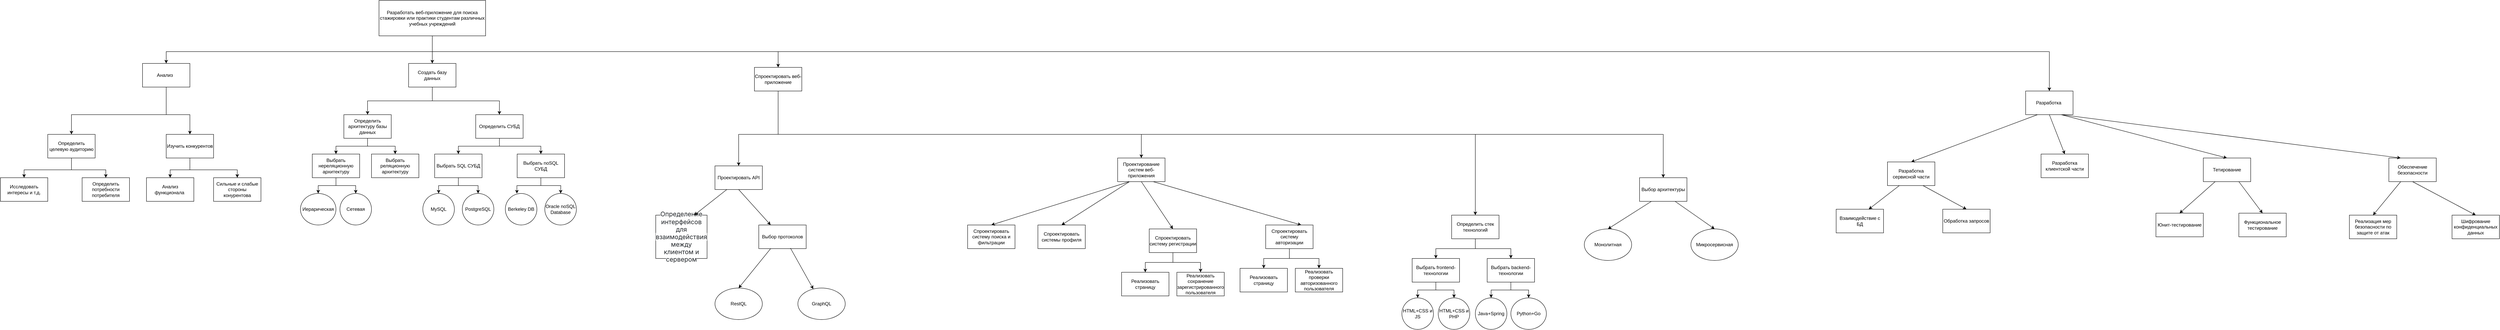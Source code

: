 <mxfile version="24.8.6">
  <diagram name="Страница — 1" id="92_c8350StZfMN6vfjeu">
    <mxGraphModel dx="1816" dy="502" grid="1" gridSize="10" guides="1" tooltips="1" connect="1" arrows="1" fold="1" page="1" pageScale="1" pageWidth="827" pageHeight="1169" math="0" shadow="0">
      <root>
        <mxCell id="0" />
        <mxCell id="1" parent="0" />
        <mxCell id="KS5gCcNnhUhL9jg-HukT-1" value="&lt;p&gt;Разработать веб-приложение для поиска стажировки или практики студентам различных учебных учреждений&lt;/p&gt;" style="rounded=0;whiteSpace=wrap;html=1;" parent="1" vertex="1">
          <mxGeometry x="279" y="80" width="270" height="90" as="geometry" />
        </mxCell>
        <mxCell id="KS5gCcNnhUhL9jg-HukT-2" style="edgeStyle=orthogonalEdgeStyle;rounded=0;orthogonalLoop=1;jettySize=auto;html=1;exitX=0.5;exitY=1;exitDx=0;exitDy=0;entryX=0.5;entryY=0;entryDx=0;entryDy=0;" parent="1" source="KS5gCcNnhUhL9jg-HukT-4" target="KS5gCcNnhUhL9jg-HukT-7" edge="1">
          <mxGeometry relative="1" as="geometry" />
        </mxCell>
        <mxCell id="KS5gCcNnhUhL9jg-HukT-3" style="edgeStyle=orthogonalEdgeStyle;rounded=0;orthogonalLoop=1;jettySize=auto;html=1;exitX=0.5;exitY=1;exitDx=0;exitDy=0;" parent="1" source="KS5gCcNnhUhL9jg-HukT-4" target="KS5gCcNnhUhL9jg-HukT-10" edge="1">
          <mxGeometry relative="1" as="geometry" />
        </mxCell>
        <mxCell id="KS5gCcNnhUhL9jg-HukT-4" value="Создать базу данных" style="rounded=0;whiteSpace=wrap;html=1;" parent="1" vertex="1">
          <mxGeometry x="354" y="240" width="120" height="60" as="geometry" />
        </mxCell>
        <mxCell id="KS5gCcNnhUhL9jg-HukT-5" style="edgeStyle=orthogonalEdgeStyle;rounded=0;orthogonalLoop=1;jettySize=auto;html=1;exitX=0.5;exitY=1;exitDx=0;exitDy=0;entryX=0.5;entryY=0;entryDx=0;entryDy=0;" parent="1" source="KS5gCcNnhUhL9jg-HukT-7" target="KS5gCcNnhUhL9jg-HukT-21" edge="1">
          <mxGeometry relative="1" as="geometry" />
        </mxCell>
        <mxCell id="KS5gCcNnhUhL9jg-HukT-6" style="edgeStyle=orthogonalEdgeStyle;rounded=0;orthogonalLoop=1;jettySize=auto;html=1;exitX=0.5;exitY=1;exitDx=0;exitDy=0;entryX=0.5;entryY=0;entryDx=0;entryDy=0;" parent="1" source="KS5gCcNnhUhL9jg-HukT-7" target="KS5gCcNnhUhL9jg-HukT-22" edge="1">
          <mxGeometry relative="1" as="geometry" />
        </mxCell>
        <mxCell id="KS5gCcNnhUhL9jg-HukT-7" value="Определить архитектуру базы данных" style="rounded=0;whiteSpace=wrap;html=1;" parent="1" vertex="1">
          <mxGeometry x="190" y="370" width="120" height="60" as="geometry" />
        </mxCell>
        <mxCell id="KS5gCcNnhUhL9jg-HukT-8" style="edgeStyle=orthogonalEdgeStyle;rounded=0;orthogonalLoop=1;jettySize=auto;html=1;exitX=0.5;exitY=1;exitDx=0;exitDy=0;entryX=0.5;entryY=0;entryDx=0;entryDy=0;" parent="1" source="KS5gCcNnhUhL9jg-HukT-10" target="KS5gCcNnhUhL9jg-HukT-13" edge="1">
          <mxGeometry relative="1" as="geometry" />
        </mxCell>
        <mxCell id="KS5gCcNnhUhL9jg-HukT-9" style="edgeStyle=orthogonalEdgeStyle;rounded=0;orthogonalLoop=1;jettySize=auto;html=1;exitX=0.5;exitY=1;exitDx=0;exitDy=0;" parent="1" source="KS5gCcNnhUhL9jg-HukT-10" target="KS5gCcNnhUhL9jg-HukT-15" edge="1">
          <mxGeometry relative="1" as="geometry" />
        </mxCell>
        <mxCell id="KS5gCcNnhUhL9jg-HukT-10" value="Определить СУБД" style="rounded=0;whiteSpace=wrap;html=1;" parent="1" vertex="1">
          <mxGeometry x="524" y="370" width="120" height="60" as="geometry" />
        </mxCell>
        <mxCell id="KS5gCcNnhUhL9jg-HukT-11" style="edgeStyle=orthogonalEdgeStyle;rounded=0;orthogonalLoop=1;jettySize=auto;html=1;exitX=0.5;exitY=1;exitDx=0;exitDy=0;entryX=0.5;entryY=0;entryDx=0;entryDy=0;" parent="1" source="KS5gCcNnhUhL9jg-HukT-13" target="KS5gCcNnhUhL9jg-HukT-18" edge="1">
          <mxGeometry relative="1" as="geometry" />
        </mxCell>
        <mxCell id="KS5gCcNnhUhL9jg-HukT-12" style="edgeStyle=orthogonalEdgeStyle;rounded=0;orthogonalLoop=1;jettySize=auto;html=1;exitX=0.5;exitY=1;exitDx=0;exitDy=0;" parent="1" source="KS5gCcNnhUhL9jg-HukT-13" target="KS5gCcNnhUhL9jg-HukT-17" edge="1">
          <mxGeometry relative="1" as="geometry" />
        </mxCell>
        <mxCell id="KS5gCcNnhUhL9jg-HukT-13" value="Выбрать SQL СУБД" style="rounded=0;whiteSpace=wrap;html=1;" parent="1" vertex="1">
          <mxGeometry x="420" y="470" width="120" height="60" as="geometry" />
        </mxCell>
        <mxCell id="KS5gCcNnhUhL9jg-HukT-14" style="edgeStyle=orthogonalEdgeStyle;rounded=0;orthogonalLoop=1;jettySize=auto;html=1;exitX=0.5;exitY=1;exitDx=0;exitDy=0;" parent="1" source="KS5gCcNnhUhL9jg-HukT-15" edge="1">
          <mxGeometry relative="1" as="geometry">
            <mxPoint x="739" y="570" as="targetPoint" />
          </mxGeometry>
        </mxCell>
        <mxCell id="KS5gCcNnhUhL9jg-HukT-15" value="Выбрать noSQL СУБД" style="rounded=0;whiteSpace=wrap;html=1;" parent="1" vertex="1">
          <mxGeometry x="629" y="470" width="120" height="60" as="geometry" />
        </mxCell>
        <mxCell id="KS5gCcNnhUhL9jg-HukT-16" value="&lt;span lang=&quot;ru&quot; class=&quot;ILfuVd&quot;&gt;Berkeley DB&lt;br&gt;&lt;/span&gt;&lt;span lang=&quot;ru&quot; class=&quot;ILfuVd&quot;&gt;&lt;/span&gt;" style="ellipse;whiteSpace=wrap;html=1;aspect=fixed;" parent="1" vertex="1">
          <mxGeometry x="599" y="570" width="80" height="80" as="geometry" />
        </mxCell>
        <mxCell id="KS5gCcNnhUhL9jg-HukT-17" value="PostgreSQL" style="ellipse;whiteSpace=wrap;html=1;aspect=fixed;" parent="1" vertex="1">
          <mxGeometry x="490" y="570" width="80" height="80" as="geometry" />
        </mxCell>
        <mxCell id="KS5gCcNnhUhL9jg-HukT-18" value="MySQL" style="ellipse;whiteSpace=wrap;html=1;aspect=fixed;" parent="1" vertex="1">
          <mxGeometry x="390" y="570" width="80" height="80" as="geometry" />
        </mxCell>
        <mxCell id="KS5gCcNnhUhL9jg-HukT-19" style="edgeStyle=orthogonalEdgeStyle;rounded=0;orthogonalLoop=1;jettySize=auto;html=1;exitX=0.5;exitY=1;exitDx=0;exitDy=0;entryX=0.5;entryY=0;entryDx=0;entryDy=0;" parent="1" source="KS5gCcNnhUhL9jg-HukT-21" target="KS5gCcNnhUhL9jg-HukT-24" edge="1">
          <mxGeometry relative="1" as="geometry" />
        </mxCell>
        <mxCell id="KS5gCcNnhUhL9jg-HukT-20" style="edgeStyle=orthogonalEdgeStyle;rounded=0;orthogonalLoop=1;jettySize=auto;html=1;exitX=0.5;exitY=1;exitDx=0;exitDy=0;entryX=0.5;entryY=0;entryDx=0;entryDy=0;" parent="1" source="KS5gCcNnhUhL9jg-HukT-21" target="KS5gCcNnhUhL9jg-HukT-23" edge="1">
          <mxGeometry relative="1" as="geometry" />
        </mxCell>
        <mxCell id="KS5gCcNnhUhL9jg-HukT-21" value="Выбрать нереляционную архитектуру" style="rounded=0;whiteSpace=wrap;html=1;" parent="1" vertex="1">
          <mxGeometry x="110" y="470" width="120" height="60" as="geometry" />
        </mxCell>
        <mxCell id="KS5gCcNnhUhL9jg-HukT-22" value="Выбрать реляционную архитектуру" style="rounded=0;whiteSpace=wrap;html=1;" parent="1" vertex="1">
          <mxGeometry x="260" y="470" width="120" height="60" as="geometry" />
        </mxCell>
        <mxCell id="KS5gCcNnhUhL9jg-HukT-23" value="Сетевая" style="ellipse;whiteSpace=wrap;html=1;aspect=fixed;" parent="1" vertex="1">
          <mxGeometry x="180" y="570" width="80" height="80" as="geometry" />
        </mxCell>
        <mxCell id="KS5gCcNnhUhL9jg-HukT-24" value="Иерарическая" style="ellipse;whiteSpace=wrap;html=1;" parent="1" vertex="1">
          <mxGeometry x="80" y="570" width="90" height="80" as="geometry" />
        </mxCell>
        <mxCell id="KS5gCcNnhUhL9jg-HukT-25" style="edgeStyle=orthogonalEdgeStyle;rounded=0;orthogonalLoop=1;jettySize=auto;html=1;exitX=0.5;exitY=1;exitDx=0;exitDy=0;entryX=0.366;entryY=0.001;entryDx=0;entryDy=0;entryPerimeter=0;" parent="1" source="KS5gCcNnhUhL9jg-HukT-15" target="KS5gCcNnhUhL9jg-HukT-16" edge="1">
          <mxGeometry relative="1" as="geometry" />
        </mxCell>
        <mxCell id="KS5gCcNnhUhL9jg-HukT-26" value="" style="endArrow=classic;html=1;rounded=0;exitX=0.5;exitY=1;exitDx=0;exitDy=0;entryX=0.5;entryY=0;entryDx=0;entryDy=0;" parent="1" source="KS5gCcNnhUhL9jg-HukT-1" target="KS5gCcNnhUhL9jg-HukT-4" edge="1">
          <mxGeometry width="50" height="50" relative="1" as="geometry">
            <mxPoint x="390" y="430" as="sourcePoint" />
            <mxPoint x="440" y="380" as="targetPoint" />
          </mxGeometry>
        </mxCell>
        <mxCell id="KS5gCcNnhUhL9jg-HukT-27" value="" style="endArrow=classic;html=1;rounded=0;exitX=0.5;exitY=1;exitDx=0;exitDy=0;entryX=0.5;entryY=0;entryDx=0;entryDy=0;" parent="1" source="KS5gCcNnhUhL9jg-HukT-1" target="fKQAdaatdEkrQPmIExMK-4" edge="1">
          <mxGeometry width="50" height="50" relative="1" as="geometry">
            <mxPoint x="410" y="170" as="sourcePoint" />
            <mxPoint x="1290" y="240" as="targetPoint" />
            <Array as="points">
              <mxPoint x="414" y="210" />
              <mxPoint x="1290" y="210" />
            </Array>
          </mxGeometry>
        </mxCell>
        <mxCell id="KS5gCcNnhUhL9jg-HukT-30" value="" style="endArrow=classic;html=1;rounded=0;exitX=0.5;exitY=1;exitDx=0;exitDy=0;entryX=0.5;entryY=0;entryDx=0;entryDy=0;" parent="1" source="KS5gCcNnhUhL9jg-HukT-1" target="KS5gCcNnhUhL9jg-HukT-31" edge="1">
          <mxGeometry width="50" height="50" relative="1" as="geometry">
            <mxPoint x="420" y="170" as="sourcePoint" />
            <mxPoint x="-220" y="250" as="targetPoint" />
            <Array as="points">
              <mxPoint x="414" y="210" />
              <mxPoint x="-260" y="210" />
            </Array>
          </mxGeometry>
        </mxCell>
        <mxCell id="KS5gCcNnhUhL9jg-HukT-31" value="Анализ&amp;nbsp;&amp;nbsp;" style="rounded=0;whiteSpace=wrap;html=1;" parent="1" vertex="1">
          <mxGeometry x="-320" y="240" width="120" height="60" as="geometry" />
        </mxCell>
        <mxCell id="KS5gCcNnhUhL9jg-HukT-65" value="Oracle noSQL Database" style="ellipse;whiteSpace=wrap;html=1;aspect=fixed;" parent="1" vertex="1">
          <mxGeometry x="699" y="570" width="80" height="80" as="geometry" />
        </mxCell>
        <mxCell id="KS5gCcNnhUhL9jg-HukT-72" value="" style="endArrow=classic;html=1;rounded=0;exitX=0.5;exitY=1;exitDx=0;exitDy=0;entryX=0.5;entryY=0;entryDx=0;entryDy=0;" parent="1" source="KS5gCcNnhUhL9jg-HukT-31" target="KS5gCcNnhUhL9jg-HukT-74" edge="1">
          <mxGeometry width="50" height="50" relative="1" as="geometry">
            <mxPoint x="-90" y="470" as="sourcePoint" />
            <mxPoint x="-40" y="420" as="targetPoint" />
            <Array as="points">
              <mxPoint x="-260" y="370" />
              <mxPoint x="-200" y="370" />
            </Array>
          </mxGeometry>
        </mxCell>
        <mxCell id="KS5gCcNnhUhL9jg-HukT-73" value="Определить целевую аудиторию" style="rounded=0;whiteSpace=wrap;html=1;" parent="1" vertex="1">
          <mxGeometry x="-560" y="420" width="120" height="60" as="geometry" />
        </mxCell>
        <mxCell id="KS5gCcNnhUhL9jg-HukT-74" value="Изучить конкурентов" style="rounded=0;whiteSpace=wrap;html=1;" parent="1" vertex="1">
          <mxGeometry x="-260" y="420" width="120" height="60" as="geometry" />
        </mxCell>
        <mxCell id="KS5gCcNnhUhL9jg-HukT-75" value="" style="endArrow=classic;html=1;rounded=0;entryX=0.5;entryY=0;entryDx=0;entryDy=0;" parent="1" target="KS5gCcNnhUhL9jg-HukT-73" edge="1">
          <mxGeometry width="50" height="50" relative="1" as="geometry">
            <mxPoint x="-260" y="300" as="sourcePoint" />
            <mxPoint x="-40" y="420" as="targetPoint" />
            <Array as="points">
              <mxPoint x="-260" y="370" />
              <mxPoint x="-500" y="370" />
            </Array>
          </mxGeometry>
        </mxCell>
        <mxCell id="KS5gCcNnhUhL9jg-HukT-76" value="Исследовать интересы и т.д." style="rounded=0;whiteSpace=wrap;html=1;" parent="1" vertex="1">
          <mxGeometry x="-680" y="530" width="120" height="60" as="geometry" />
        </mxCell>
        <mxCell id="KS5gCcNnhUhL9jg-HukT-77" value="Определить потребности потребителя" style="rounded=0;whiteSpace=wrap;html=1;" parent="1" vertex="1">
          <mxGeometry x="-473" y="530" width="120" height="60" as="geometry" />
        </mxCell>
        <mxCell id="KS5gCcNnhUhL9jg-HukT-78" value="Анализ функционала&amp;nbsp;" style="rounded=0;whiteSpace=wrap;html=1;" parent="1" vertex="1">
          <mxGeometry x="-310" y="530" width="120" height="60" as="geometry" />
        </mxCell>
        <mxCell id="KS5gCcNnhUhL9jg-HukT-79" value="Сильные и слабые стороны конурентова" style="rounded=0;whiteSpace=wrap;html=1;" parent="1" vertex="1">
          <mxGeometry x="-140" y="530" width="120" height="60" as="geometry" />
        </mxCell>
        <mxCell id="KS5gCcNnhUhL9jg-HukT-80" value="" style="endArrow=classic;html=1;rounded=0;exitX=0.5;exitY=1;exitDx=0;exitDy=0;entryX=0.5;entryY=0;entryDx=0;entryDy=0;" parent="1" source="KS5gCcNnhUhL9jg-HukT-74" target="KS5gCcNnhUhL9jg-HukT-79" edge="1">
          <mxGeometry width="50" height="50" relative="1" as="geometry">
            <mxPoint x="-90" y="470" as="sourcePoint" />
            <mxPoint x="-40" y="420" as="targetPoint" />
            <Array as="points">
              <mxPoint x="-200" y="510" />
              <mxPoint x="-80" y="510" />
            </Array>
          </mxGeometry>
        </mxCell>
        <mxCell id="KS5gCcNnhUhL9jg-HukT-81" value="" style="endArrow=classic;html=1;rounded=0;entryX=0.5;entryY=0;entryDx=0;entryDy=0;" parent="1" target="KS5gCcNnhUhL9jg-HukT-78" edge="1">
          <mxGeometry width="50" height="50" relative="1" as="geometry">
            <mxPoint x="-200" y="480" as="sourcePoint" />
            <mxPoint x="-40" y="420" as="targetPoint" />
            <Array as="points">
              <mxPoint x="-200" y="510" />
              <mxPoint x="-250" y="510" />
            </Array>
          </mxGeometry>
        </mxCell>
        <mxCell id="KS5gCcNnhUhL9jg-HukT-82" value="" style="endArrow=classic;html=1;rounded=0;exitX=0.5;exitY=1;exitDx=0;exitDy=0;entryX=0.5;entryY=0;entryDx=0;entryDy=0;" parent="1" source="KS5gCcNnhUhL9jg-HukT-73" target="KS5gCcNnhUhL9jg-HukT-77" edge="1">
          <mxGeometry width="50" height="50" relative="1" as="geometry">
            <mxPoint x="-90" y="470" as="sourcePoint" />
            <mxPoint x="-40" y="420" as="targetPoint" />
            <Array as="points">
              <mxPoint x="-500" y="510" />
              <mxPoint x="-413" y="510" />
            </Array>
          </mxGeometry>
        </mxCell>
        <mxCell id="KS5gCcNnhUhL9jg-HukT-83" value="" style="endArrow=classic;html=1;rounded=0;exitX=0.5;exitY=1;exitDx=0;exitDy=0;entryX=0.5;entryY=0;entryDx=0;entryDy=0;" parent="1" source="KS5gCcNnhUhL9jg-HukT-73" target="KS5gCcNnhUhL9jg-HukT-76" edge="1">
          <mxGeometry width="50" height="50" relative="1" as="geometry">
            <mxPoint x="-90" y="470" as="sourcePoint" />
            <mxPoint x="-40" y="420" as="targetPoint" />
            <Array as="points">
              <mxPoint x="-500" y="510" />
              <mxPoint x="-620" y="510" />
            </Array>
          </mxGeometry>
        </mxCell>
        <mxCell id="fKQAdaatdEkrQPmIExMK-3" value="Обеспечение безопасности" style="rounded=0;whiteSpace=wrap;html=1;" vertex="1" parent="1">
          <mxGeometry x="5370" y="480" width="120" height="60" as="geometry" />
        </mxCell>
        <mxCell id="fKQAdaatdEkrQPmIExMK-4" value="Спроектировать веб-приложение" style="rounded=0;whiteSpace=wrap;html=1;" vertex="1" parent="1">
          <mxGeometry x="1230" y="250" width="120" height="60" as="geometry" />
        </mxCell>
        <mxCell id="fKQAdaatdEkrQPmIExMK-5" value="Проектировать API" style="rounded=0;whiteSpace=wrap;html=1;" vertex="1" parent="1">
          <mxGeometry x="1130" y="500" width="120" height="60" as="geometry" />
        </mxCell>
        <mxCell id="fKQAdaatdEkrQPmIExMK-6" value="" style="endArrow=classic;html=1;rounded=0;exitX=0.5;exitY=1;exitDx=0;exitDy=0;entryX=0.5;entryY=0;entryDx=0;entryDy=0;" edge="1" parent="1" source="fKQAdaatdEkrQPmIExMK-4" target="fKQAdaatdEkrQPmIExMK-5">
          <mxGeometry width="50" height="50" relative="1" as="geometry">
            <mxPoint x="1130" y="430" as="sourcePoint" />
            <mxPoint x="1180" y="380" as="targetPoint" />
            <Array as="points">
              <mxPoint x="1290" y="420" />
              <mxPoint x="1190" y="420" />
            </Array>
          </mxGeometry>
        </mxCell>
        <mxCell id="fKQAdaatdEkrQPmIExMK-7" value="&lt;span style=&quot;color: rgb(33, 37, 41); font-family: -apple-system, BlinkMacSystemFont, &amp;quot;Segoe UI&amp;quot;, Roboto, &amp;quot;Helvetica Neue&amp;quot;, Arial, &amp;quot;Noto Sans&amp;quot;, sans-serif, &amp;quot;Apple Color Emoji&amp;quot;, &amp;quot;Segoe UI Emoji&amp;quot;, &amp;quot;Segoe UI Symbol&amp;quot;, &amp;quot;Noto Color Emoji&amp;quot;; font-size: 16px; text-align: left; background-color: rgb(255, 255, 255);&quot;&gt;Определение интерфейсов для взаимодействия между клиентом и сервером&lt;/span&gt;" style="rounded=0;whiteSpace=wrap;html=1;" vertex="1" parent="1">
          <mxGeometry x="980" y="625" width="130" height="110" as="geometry" />
        </mxCell>
        <mxCell id="fKQAdaatdEkrQPmIExMK-8" value="Выбор протоколов" style="rounded=0;whiteSpace=wrap;html=1;" vertex="1" parent="1">
          <mxGeometry x="1241" y="650" width="120" height="60" as="geometry" />
        </mxCell>
        <mxCell id="fKQAdaatdEkrQPmIExMK-10" value="RestQL" style="ellipse;whiteSpace=wrap;html=1;" vertex="1" parent="1">
          <mxGeometry x="1130" y="810" width="120" height="80" as="geometry" />
        </mxCell>
        <mxCell id="fKQAdaatdEkrQPmIExMK-11" value="" style="endArrow=classic;html=1;rounded=0;entryX=0.5;entryY=0;entryDx=0;entryDy=0;exitX=0.25;exitY=1;exitDx=0;exitDy=0;" edge="1" parent="1" source="fKQAdaatdEkrQPmIExMK-8" target="fKQAdaatdEkrQPmIExMK-10">
          <mxGeometry width="50" height="50" relative="1" as="geometry">
            <mxPoint x="1280" y="730" as="sourcePoint" />
            <mxPoint x="1260" y="760" as="targetPoint" />
          </mxGeometry>
        </mxCell>
        <mxCell id="fKQAdaatdEkrQPmIExMK-12" value="&lt;div style=&quot;text-align: left;&quot;&gt;&lt;span style=&quot;background-color: initial;&quot;&gt;GraphQL&lt;/span&gt;&lt;/div&gt;" style="ellipse;whiteSpace=wrap;html=1;" vertex="1" parent="1">
          <mxGeometry x="1340" y="810" width="120" height="80" as="geometry" />
        </mxCell>
        <mxCell id="fKQAdaatdEkrQPmIExMK-13" value="" style="endArrow=classic;html=1;rounded=0;exitX=0.668;exitY=0.976;exitDx=0;exitDy=0;exitPerimeter=0;" edge="1" parent="1" source="fKQAdaatdEkrQPmIExMK-8" target="fKQAdaatdEkrQPmIExMK-12">
          <mxGeometry width="50" height="50" relative="1" as="geometry">
            <mxPoint x="1380" y="780" as="sourcePoint" />
            <mxPoint x="1430" y="730" as="targetPoint" />
          </mxGeometry>
        </mxCell>
        <mxCell id="fKQAdaatdEkrQPmIExMK-14" value="" style="endArrow=classic;html=1;rounded=0;exitX=0.25;exitY=1;exitDx=0;exitDy=0;entryX=0.75;entryY=0;entryDx=0;entryDy=0;" edge="1" parent="1" source="fKQAdaatdEkrQPmIExMK-5" target="fKQAdaatdEkrQPmIExMK-7">
          <mxGeometry width="50" height="50" relative="1" as="geometry">
            <mxPoint x="1180" y="760" as="sourcePoint" />
            <mxPoint x="1230" y="710" as="targetPoint" />
          </mxGeometry>
        </mxCell>
        <mxCell id="fKQAdaatdEkrQPmIExMK-15" value="" style="endArrow=classic;html=1;rounded=0;entryX=0.25;entryY=0;entryDx=0;entryDy=0;exitX=0.5;exitY=1;exitDx=0;exitDy=0;" edge="1" parent="1" source="fKQAdaatdEkrQPmIExMK-5" target="fKQAdaatdEkrQPmIExMK-8">
          <mxGeometry width="50" height="50" relative="1" as="geometry">
            <mxPoint x="1220" y="590" as="sourcePoint" />
            <mxPoint x="1250" y="620" as="targetPoint" />
          </mxGeometry>
        </mxCell>
        <mxCell id="fKQAdaatdEkrQPmIExMK-19" value="Спроектировать систему поиска и фильтрации" style="rounded=0;whiteSpace=wrap;html=1;" vertex="1" parent="1">
          <mxGeometry x="1770" y="650" width="120" height="60" as="geometry" />
        </mxCell>
        <mxCell id="fKQAdaatdEkrQPmIExMK-20" value="Спроектировать системы профиля" style="rounded=0;whiteSpace=wrap;html=1;" vertex="1" parent="1">
          <mxGeometry x="1948" y="650" width="120" height="60" as="geometry" />
        </mxCell>
        <mxCell id="fKQAdaatdEkrQPmIExMK-31" style="edgeStyle=orthogonalEdgeStyle;rounded=0;orthogonalLoop=1;jettySize=auto;html=1;exitX=0.5;exitY=1;exitDx=0;exitDy=0;entryX=0.5;entryY=0;entryDx=0;entryDy=0;" edge="1" parent="1" source="fKQAdaatdEkrQPmIExMK-33" target="fKQAdaatdEkrQPmIExMK-36">
          <mxGeometry relative="1" as="geometry" />
        </mxCell>
        <mxCell id="fKQAdaatdEkrQPmIExMK-32" style="edgeStyle=orthogonalEdgeStyle;rounded=0;orthogonalLoop=1;jettySize=auto;html=1;exitX=0.5;exitY=1;exitDx=0;exitDy=0;entryX=0.5;entryY=0;entryDx=0;entryDy=0;" edge="1" parent="1" source="fKQAdaatdEkrQPmIExMK-33" target="fKQAdaatdEkrQPmIExMK-39">
          <mxGeometry relative="1" as="geometry" />
        </mxCell>
        <mxCell id="fKQAdaatdEkrQPmIExMK-33" value="Определить стек технологий" style="rounded=0;whiteSpace=wrap;html=1;" vertex="1" parent="1">
          <mxGeometry x="2996" y="625" width="120" height="60" as="geometry" />
        </mxCell>
        <mxCell id="fKQAdaatdEkrQPmIExMK-34" style="edgeStyle=orthogonalEdgeStyle;rounded=0;orthogonalLoop=1;jettySize=auto;html=1;exitX=0.5;exitY=1;exitDx=0;exitDy=0;entryX=0.5;entryY=0;entryDx=0;entryDy=0;" edge="1" parent="1" source="fKQAdaatdEkrQPmIExMK-36" target="fKQAdaatdEkrQPmIExMK-40">
          <mxGeometry relative="1" as="geometry" />
        </mxCell>
        <mxCell id="fKQAdaatdEkrQPmIExMK-35" style="edgeStyle=orthogonalEdgeStyle;rounded=0;orthogonalLoop=1;jettySize=auto;html=1;exitX=0.5;exitY=1;exitDx=0;exitDy=0;entryX=0.5;entryY=0;entryDx=0;entryDy=0;" edge="1" parent="1" source="fKQAdaatdEkrQPmIExMK-36" target="fKQAdaatdEkrQPmIExMK-41">
          <mxGeometry relative="1" as="geometry">
            <mxPoint x="3001.0" y="835" as="targetPoint" />
          </mxGeometry>
        </mxCell>
        <mxCell id="fKQAdaatdEkrQPmIExMK-36" value="Выбрать frontend-технологии" style="rounded=0;whiteSpace=wrap;html=1;" vertex="1" parent="1">
          <mxGeometry x="2896" y="735" width="120" height="60" as="geometry" />
        </mxCell>
        <mxCell id="fKQAdaatdEkrQPmIExMK-37" style="edgeStyle=orthogonalEdgeStyle;rounded=0;orthogonalLoop=1;jettySize=auto;html=1;exitX=0.5;exitY=1;exitDx=0;exitDy=0;entryX=0.5;entryY=0;entryDx=0;entryDy=0;" edge="1" parent="1" source="fKQAdaatdEkrQPmIExMK-39" target="fKQAdaatdEkrQPmIExMK-42">
          <mxGeometry relative="1" as="geometry" />
        </mxCell>
        <mxCell id="fKQAdaatdEkrQPmIExMK-38" style="edgeStyle=orthogonalEdgeStyle;rounded=0;orthogonalLoop=1;jettySize=auto;html=1;exitX=0.5;exitY=1;exitDx=0;exitDy=0;entryX=0.5;entryY=0;entryDx=0;entryDy=0;" edge="1" parent="1" source="fKQAdaatdEkrQPmIExMK-39" target="fKQAdaatdEkrQPmIExMK-43">
          <mxGeometry relative="1" as="geometry" />
        </mxCell>
        <mxCell id="fKQAdaatdEkrQPmIExMK-39" value="Выбрать backend-технологии" style="rounded=0;whiteSpace=wrap;html=1;" vertex="1" parent="1">
          <mxGeometry x="3086" y="735" width="120" height="60" as="geometry" />
        </mxCell>
        <mxCell id="fKQAdaatdEkrQPmIExMK-40" value="HTML+CSS и JS" style="ellipse;whiteSpace=wrap;html=1;" vertex="1" parent="1">
          <mxGeometry x="2870" y="835" width="80" height="80" as="geometry" />
        </mxCell>
        <mxCell id="fKQAdaatdEkrQPmIExMK-41" value="HTML+CSS и PHP" style="ellipse;whiteSpace=wrap;html=1;" vertex="1" parent="1">
          <mxGeometry x="2962" y="835" width="80" height="80" as="geometry" />
        </mxCell>
        <mxCell id="fKQAdaatdEkrQPmIExMK-42" value="Java+Spring" style="ellipse;whiteSpace=wrap;html=1;" vertex="1" parent="1">
          <mxGeometry x="3056" y="835" width="80" height="80" as="geometry" />
        </mxCell>
        <mxCell id="fKQAdaatdEkrQPmIExMK-43" value="Python+Go" style="ellipse;whiteSpace=wrap;html=1;" vertex="1" parent="1">
          <mxGeometry x="3146" y="835" width="90" height="80" as="geometry" />
        </mxCell>
        <mxCell id="fKQAdaatdEkrQPmIExMK-46" value="Тетирование" style="rounded=0;whiteSpace=wrap;html=1;" vertex="1" parent="1">
          <mxGeometry x="4900" y="480" width="120" height="60" as="geometry" />
        </mxCell>
        <mxCell id="fKQAdaatdEkrQPmIExMK-47" value="Юнит-тестирование" style="rounded=0;whiteSpace=wrap;html=1;" vertex="1" parent="1">
          <mxGeometry x="4780" y="620" width="120" height="60" as="geometry" />
        </mxCell>
        <mxCell id="fKQAdaatdEkrQPmIExMK-48" value="Функциональное тестирование" style="rounded=0;whiteSpace=wrap;html=1;" vertex="1" parent="1">
          <mxGeometry x="4990" y="620" width="120" height="60" as="geometry" />
        </mxCell>
        <mxCell id="fKQAdaatdEkrQPmIExMK-49" value="" style="endArrow=classic;html=1;rounded=0;exitX=0.25;exitY=1;exitDx=0;exitDy=0;entryX=0.5;entryY=0;entryDx=0;entryDy=0;" edge="1" parent="1" source="fKQAdaatdEkrQPmIExMK-46" target="fKQAdaatdEkrQPmIExMK-47">
          <mxGeometry width="50" height="50" relative="1" as="geometry">
            <mxPoint x="4840" y="620" as="sourcePoint" />
            <mxPoint x="4890" y="570" as="targetPoint" />
          </mxGeometry>
        </mxCell>
        <mxCell id="fKQAdaatdEkrQPmIExMK-50" value="" style="endArrow=classic;html=1;rounded=0;exitX=0.75;exitY=1;exitDx=0;exitDy=0;entryX=0.5;entryY=0;entryDx=0;entryDy=0;" edge="1" parent="1" source="fKQAdaatdEkrQPmIExMK-46" target="fKQAdaatdEkrQPmIExMK-48">
          <mxGeometry width="50" height="50" relative="1" as="geometry">
            <mxPoint x="5030" y="610" as="sourcePoint" />
            <mxPoint x="5080" y="560" as="targetPoint" />
          </mxGeometry>
        </mxCell>
        <mxCell id="fKQAdaatdEkrQPmIExMK-51" value="" style="endArrow=classic;html=1;rounded=0;entryX=0.5;entryY=0;entryDx=0;entryDy=0;" edge="1" parent="1" target="fKQAdaatdEkrQPmIExMK-52">
          <mxGeometry width="50" height="50" relative="1" as="geometry">
            <mxPoint x="1280" y="420" as="sourcePoint" />
            <mxPoint x="4170" y="420" as="targetPoint" />
            <Array as="points">
              <mxPoint x="3532" y="420" />
            </Array>
          </mxGeometry>
        </mxCell>
        <mxCell id="fKQAdaatdEkrQPmIExMK-52" value="Выбор архитектуры" style="rounded=0;whiteSpace=wrap;html=1;" vertex="1" parent="1">
          <mxGeometry x="3472" y="530" width="120" height="60" as="geometry" />
        </mxCell>
        <mxCell id="fKQAdaatdEkrQPmIExMK-53" value="Монолитная" style="ellipse;whiteSpace=wrap;html=1;" vertex="1" parent="1">
          <mxGeometry x="3332" y="660" width="120" height="80" as="geometry" />
        </mxCell>
        <mxCell id="fKQAdaatdEkrQPmIExMK-54" value="Микросервисная" style="ellipse;whiteSpace=wrap;html=1;" vertex="1" parent="1">
          <mxGeometry x="3602" y="660" width="120" height="80" as="geometry" />
        </mxCell>
        <mxCell id="fKQAdaatdEkrQPmIExMK-55" value="" style="endArrow=classic;html=1;rounded=0;exitX=0.25;exitY=1;exitDx=0;exitDy=0;entryX=0.5;entryY=0;entryDx=0;entryDy=0;" edge="1" parent="1" source="fKQAdaatdEkrQPmIExMK-52" target="fKQAdaatdEkrQPmIExMK-53">
          <mxGeometry width="50" height="50" relative="1" as="geometry">
            <mxPoint x="3442" y="680" as="sourcePoint" />
            <mxPoint x="3492" y="630" as="targetPoint" />
          </mxGeometry>
        </mxCell>
        <mxCell id="fKQAdaatdEkrQPmIExMK-56" value="" style="endArrow=classic;html=1;rounded=0;exitX=0.75;exitY=1;exitDx=0;exitDy=0;entryX=0.5;entryY=0;entryDx=0;entryDy=0;" edge="1" parent="1" source="fKQAdaatdEkrQPmIExMK-52" target="fKQAdaatdEkrQPmIExMK-54">
          <mxGeometry width="50" height="50" relative="1" as="geometry">
            <mxPoint x="3642" y="660" as="sourcePoint" />
            <mxPoint x="3692" y="610" as="targetPoint" />
          </mxGeometry>
        </mxCell>
        <mxCell id="fKQAdaatdEkrQPmIExMK-57" style="edgeStyle=orthogonalEdgeStyle;rounded=0;orthogonalLoop=1;jettySize=auto;html=1;exitX=0.5;exitY=1;exitDx=0;exitDy=0;" edge="1" parent="1" source="fKQAdaatdEkrQPmIExMK-59" target="fKQAdaatdEkrQPmIExMK-63">
          <mxGeometry relative="1" as="geometry" />
        </mxCell>
        <mxCell id="fKQAdaatdEkrQPmIExMK-58" style="edgeStyle=orthogonalEdgeStyle;rounded=0;orthogonalLoop=1;jettySize=auto;html=1;exitX=0.5;exitY=1;exitDx=0;exitDy=0;" edge="1" parent="1" source="fKQAdaatdEkrQPmIExMK-59" target="fKQAdaatdEkrQPmIExMK-64">
          <mxGeometry relative="1" as="geometry" />
        </mxCell>
        <mxCell id="fKQAdaatdEkrQPmIExMK-59" value="Спроектировать систему регистрации" style="rounded=0;whiteSpace=wrap;html=1;" vertex="1" parent="1">
          <mxGeometry x="2230" y="660" width="120" height="60" as="geometry" />
        </mxCell>
        <mxCell id="fKQAdaatdEkrQPmIExMK-60" style="edgeStyle=orthogonalEdgeStyle;rounded=0;orthogonalLoop=1;jettySize=auto;html=1;exitX=0.5;exitY=1;exitDx=0;exitDy=0;" edge="1" parent="1" source="fKQAdaatdEkrQPmIExMK-62" target="fKQAdaatdEkrQPmIExMK-65">
          <mxGeometry relative="1" as="geometry" />
        </mxCell>
        <mxCell id="fKQAdaatdEkrQPmIExMK-61" style="edgeStyle=orthogonalEdgeStyle;rounded=0;orthogonalLoop=1;jettySize=auto;html=1;exitX=0.5;exitY=1;exitDx=0;exitDy=0;" edge="1" parent="1" source="fKQAdaatdEkrQPmIExMK-62" target="fKQAdaatdEkrQPmIExMK-66">
          <mxGeometry relative="1" as="geometry" />
        </mxCell>
        <mxCell id="fKQAdaatdEkrQPmIExMK-62" value="Спроектировать систему авторизации" style="rounded=0;whiteSpace=wrap;html=1;" vertex="1" parent="1">
          <mxGeometry x="2525" y="650" width="120" height="60" as="geometry" />
        </mxCell>
        <mxCell id="fKQAdaatdEkrQPmIExMK-63" value="Реализовать страницу" style="rounded=0;whiteSpace=wrap;html=1;" vertex="1" parent="1">
          <mxGeometry x="2160" y="770" width="120" height="60" as="geometry" />
        </mxCell>
        <mxCell id="fKQAdaatdEkrQPmIExMK-64" value="Реализовать сохранение зарегистрированного пользователя" style="rounded=0;whiteSpace=wrap;html=1;" vertex="1" parent="1">
          <mxGeometry x="2300" y="770" width="120" height="60" as="geometry" />
        </mxCell>
        <mxCell id="fKQAdaatdEkrQPmIExMK-65" value="Реализовать страницу" style="rounded=0;whiteSpace=wrap;html=1;" vertex="1" parent="1">
          <mxGeometry x="2460" y="760" width="120" height="60" as="geometry" />
        </mxCell>
        <mxCell id="fKQAdaatdEkrQPmIExMK-66" value="Реализовать проверки авторизованного пользователя" style="rounded=0;whiteSpace=wrap;html=1;" vertex="1" parent="1">
          <mxGeometry x="2600" y="760" width="120" height="60" as="geometry" />
        </mxCell>
        <mxCell id="fKQAdaatdEkrQPmIExMK-114" value="" style="endArrow=classic;html=1;rounded=0;entryX=0.5;entryY=0;entryDx=0;entryDy=0;" edge="1" parent="1" target="fKQAdaatdEkrQPmIExMK-115">
          <mxGeometry width="50" height="50" relative="1" as="geometry">
            <mxPoint x="2210" y="420" as="sourcePoint" />
            <mxPoint x="2220" y="500" as="targetPoint" />
          </mxGeometry>
        </mxCell>
        <mxCell id="fKQAdaatdEkrQPmIExMK-115" value="Проектирование систем веб-приложения" style="rounded=0;whiteSpace=wrap;html=1;" vertex="1" parent="1">
          <mxGeometry x="2150" y="480" width="120" height="60" as="geometry" />
        </mxCell>
        <mxCell id="fKQAdaatdEkrQPmIExMK-116" value="" style="endArrow=classic;html=1;rounded=0;entryX=0.75;entryY=0;entryDx=0;entryDy=0;exitX=0.75;exitY=1;exitDx=0;exitDy=0;" edge="1" parent="1" source="fKQAdaatdEkrQPmIExMK-115" target="fKQAdaatdEkrQPmIExMK-62">
          <mxGeometry width="50" height="50" relative="1" as="geometry">
            <mxPoint x="2110" y="650" as="sourcePoint" />
            <mxPoint x="2160" y="600" as="targetPoint" />
          </mxGeometry>
        </mxCell>
        <mxCell id="fKQAdaatdEkrQPmIExMK-117" value="" style="endArrow=classic;html=1;rounded=0;entryX=0.5;entryY=0;entryDx=0;entryDy=0;exitX=0.5;exitY=1;exitDx=0;exitDy=0;" edge="1" parent="1" source="fKQAdaatdEkrQPmIExMK-115" target="fKQAdaatdEkrQPmIExMK-59">
          <mxGeometry width="50" height="50" relative="1" as="geometry">
            <mxPoint x="2180" y="650" as="sourcePoint" />
            <mxPoint x="2230" y="600" as="targetPoint" />
          </mxGeometry>
        </mxCell>
        <mxCell id="fKQAdaatdEkrQPmIExMK-118" value="" style="endArrow=classic;html=1;rounded=0;entryX=0.5;entryY=0;entryDx=0;entryDy=0;exitX=0.25;exitY=1;exitDx=0;exitDy=0;" edge="1" parent="1" source="fKQAdaatdEkrQPmIExMK-115" target="fKQAdaatdEkrQPmIExMK-20">
          <mxGeometry width="50" height="50" relative="1" as="geometry">
            <mxPoint x="2060" y="630" as="sourcePoint" />
            <mxPoint x="2110" y="580" as="targetPoint" />
          </mxGeometry>
        </mxCell>
        <mxCell id="fKQAdaatdEkrQPmIExMK-119" value="" style="endArrow=classic;html=1;rounded=0;entryX=0.5;entryY=0;entryDx=0;entryDy=0;exitX=0.25;exitY=1;exitDx=0;exitDy=0;" edge="1" parent="1" source="fKQAdaatdEkrQPmIExMK-115" target="fKQAdaatdEkrQPmIExMK-19">
          <mxGeometry width="50" height="50" relative="1" as="geometry">
            <mxPoint x="1910" y="630" as="sourcePoint" />
            <mxPoint x="1960" y="580" as="targetPoint" />
          </mxGeometry>
        </mxCell>
        <mxCell id="fKQAdaatdEkrQPmIExMK-120" value="" style="endArrow=classic;html=1;rounded=0;entryX=0.5;entryY=0;entryDx=0;entryDy=0;" edge="1" parent="1" target="fKQAdaatdEkrQPmIExMK-33">
          <mxGeometry width="50" height="50" relative="1" as="geometry">
            <mxPoint x="3056" y="420" as="sourcePoint" />
            <mxPoint x="3180" y="520" as="targetPoint" />
          </mxGeometry>
        </mxCell>
        <mxCell id="fKQAdaatdEkrQPmIExMK-121" value="Разработка&amp;nbsp;" style="rounded=0;whiteSpace=wrap;html=1;" vertex="1" parent="1">
          <mxGeometry x="4450" y="310" width="120" height="60" as="geometry" />
        </mxCell>
        <mxCell id="fKQAdaatdEkrQPmIExMK-122" value="" style="endArrow=classic;html=1;rounded=0;entryX=0.5;entryY=0;entryDx=0;entryDy=0;" edge="1" parent="1" target="fKQAdaatdEkrQPmIExMK-121">
          <mxGeometry width="50" height="50" relative="1" as="geometry">
            <mxPoint x="4510" y="210" as="sourcePoint" />
            <mxPoint x="4380" y="260" as="targetPoint" />
          </mxGeometry>
        </mxCell>
        <mxCell id="fKQAdaatdEkrQPmIExMK-123" value="Разработка сервисной части" style="rounded=0;whiteSpace=wrap;html=1;" vertex="1" parent="1">
          <mxGeometry x="4100" y="490" width="120" height="60" as="geometry" />
        </mxCell>
        <mxCell id="fKQAdaatdEkrQPmIExMK-124" value="Взаимодействие с БД" style="rounded=0;whiteSpace=wrap;html=1;" vertex="1" parent="1">
          <mxGeometry x="3970" y="610" width="120" height="60" as="geometry" />
        </mxCell>
        <mxCell id="fKQAdaatdEkrQPmIExMK-125" value="Обработка запросов" style="rounded=0;whiteSpace=wrap;html=1;" vertex="1" parent="1">
          <mxGeometry x="4240" y="610" width="120" height="60" as="geometry" />
        </mxCell>
        <mxCell id="fKQAdaatdEkrQPmIExMK-126" value="" style="endArrow=classic;html=1;rounded=0;entryX=0.5;entryY=0;entryDx=0;entryDy=0;exitX=0.75;exitY=1;exitDx=0;exitDy=0;" edge="1" parent="1" source="fKQAdaatdEkrQPmIExMK-123" target="fKQAdaatdEkrQPmIExMK-125">
          <mxGeometry width="50" height="50" relative="1" as="geometry">
            <mxPoint x="4370" y="460" as="sourcePoint" />
            <mxPoint x="4420" y="410" as="targetPoint" />
          </mxGeometry>
        </mxCell>
        <mxCell id="fKQAdaatdEkrQPmIExMK-127" value="" style="endArrow=classic;html=1;rounded=0;entryX=0.688;entryY=0;entryDx=0;entryDy=0;entryPerimeter=0;exitX=0.25;exitY=1;exitDx=0;exitDy=0;" edge="1" parent="1" source="fKQAdaatdEkrQPmIExMK-123" target="fKQAdaatdEkrQPmIExMK-124">
          <mxGeometry width="50" height="50" relative="1" as="geometry">
            <mxPoint x="4030" y="600" as="sourcePoint" />
            <mxPoint x="4080" y="550" as="targetPoint" />
          </mxGeometry>
        </mxCell>
        <mxCell id="fKQAdaatdEkrQPmIExMK-128" value="" style="endArrow=classic;html=1;rounded=0;entryX=0.5;entryY=0;entryDx=0;entryDy=0;exitX=0.25;exitY=1;exitDx=0;exitDy=0;" edge="1" parent="1" source="fKQAdaatdEkrQPmIExMK-121" target="fKQAdaatdEkrQPmIExMK-123">
          <mxGeometry width="50" height="50" relative="1" as="geometry">
            <mxPoint x="4440" y="510" as="sourcePoint" />
            <mxPoint x="4490" y="460" as="targetPoint" />
          </mxGeometry>
        </mxCell>
        <mxCell id="fKQAdaatdEkrQPmIExMK-129" value="Разработка клиентской части" style="rounded=0;whiteSpace=wrap;html=1;" vertex="1" parent="1">
          <mxGeometry x="4489" y="470" width="120" height="60" as="geometry" />
        </mxCell>
        <mxCell id="fKQAdaatdEkrQPmIExMK-130" value="" style="endArrow=classic;html=1;rounded=0;entryX=0.5;entryY=0;entryDx=0;entryDy=0;exitX=0.5;exitY=1;exitDx=0;exitDy=0;" edge="1" parent="1" source="fKQAdaatdEkrQPmIExMK-121" target="fKQAdaatdEkrQPmIExMK-129">
          <mxGeometry width="50" height="50" relative="1" as="geometry">
            <mxPoint x="4570" y="470" as="sourcePoint" />
            <mxPoint x="4620" y="420" as="targetPoint" />
          </mxGeometry>
        </mxCell>
        <mxCell id="fKQAdaatdEkrQPmIExMK-133" value="" style="endArrow=classic;html=1;rounded=0;entryX=0.5;entryY=0;entryDx=0;entryDy=0;exitX=0.75;exitY=1;exitDx=0;exitDy=0;" edge="1" parent="1" source="fKQAdaatdEkrQPmIExMK-121" target="fKQAdaatdEkrQPmIExMK-46">
          <mxGeometry width="50" height="50" relative="1" as="geometry">
            <mxPoint x="4900" y="460" as="sourcePoint" />
            <mxPoint x="4950" y="410" as="targetPoint" />
          </mxGeometry>
        </mxCell>
        <mxCell id="fKQAdaatdEkrQPmIExMK-135" value="" style="endArrow=none;html=1;rounded=0;" edge="1" parent="1">
          <mxGeometry width="50" height="50" relative="1" as="geometry">
            <mxPoint x="1290" y="210" as="sourcePoint" />
            <mxPoint x="4510" y="210" as="targetPoint" />
          </mxGeometry>
        </mxCell>
        <mxCell id="fKQAdaatdEkrQPmIExMK-136" value="" style="endArrow=classic;html=1;rounded=0;exitX=0.75;exitY=1;exitDx=0;exitDy=0;entryX=0.25;entryY=0;entryDx=0;entryDy=0;" edge="1" parent="1" source="fKQAdaatdEkrQPmIExMK-121" target="fKQAdaatdEkrQPmIExMK-3">
          <mxGeometry width="50" height="50" relative="1" as="geometry">
            <mxPoint x="4750" y="390" as="sourcePoint" />
            <mxPoint x="4800" y="340" as="targetPoint" />
          </mxGeometry>
        </mxCell>
        <mxCell id="fKQAdaatdEkrQPmIExMK-137" value="Реализация мер безопасности по защите от атак" style="rounded=0;whiteSpace=wrap;html=1;" vertex="1" parent="1">
          <mxGeometry x="5270" y="625" width="120" height="60" as="geometry" />
        </mxCell>
        <mxCell id="fKQAdaatdEkrQPmIExMK-138" value="Шифрование конфиденциальных данных" style="rounded=0;whiteSpace=wrap;html=1;" vertex="1" parent="1">
          <mxGeometry x="5530" y="625" width="120" height="60" as="geometry" />
        </mxCell>
        <mxCell id="fKQAdaatdEkrQPmIExMK-139" value="" style="endArrow=classic;html=1;rounded=0;exitX=0.5;exitY=1;exitDx=0;exitDy=0;entryX=0.5;entryY=0;entryDx=0;entryDy=0;" edge="1" parent="1" source="fKQAdaatdEkrQPmIExMK-3" target="fKQAdaatdEkrQPmIExMK-138">
          <mxGeometry width="50" height="50" relative="1" as="geometry">
            <mxPoint x="5690" y="530" as="sourcePoint" />
            <mxPoint x="5740" y="480" as="targetPoint" />
          </mxGeometry>
        </mxCell>
        <mxCell id="fKQAdaatdEkrQPmIExMK-140" value="" style="endArrow=classic;html=1;rounded=0;exitX=0.25;exitY=1;exitDx=0;exitDy=0;entryX=0.5;entryY=0;entryDx=0;entryDy=0;" edge="1" parent="1" source="fKQAdaatdEkrQPmIExMK-3" target="fKQAdaatdEkrQPmIExMK-137">
          <mxGeometry width="50" height="50" relative="1" as="geometry">
            <mxPoint x="5210" y="850" as="sourcePoint" />
            <mxPoint x="5260" y="800" as="targetPoint" />
          </mxGeometry>
        </mxCell>
      </root>
    </mxGraphModel>
  </diagram>
</mxfile>
